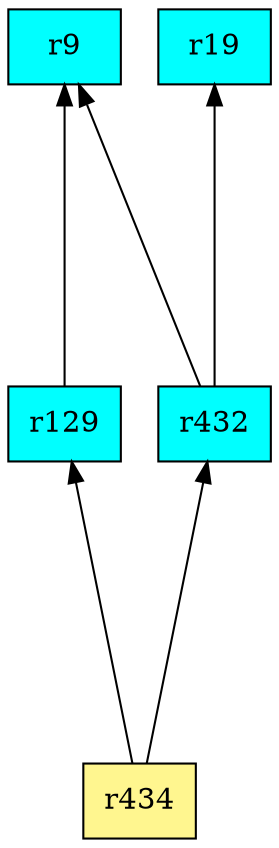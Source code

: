 digraph G {
rankdir=BT;ranksep="2.0";
"r434" [shape=record,fillcolor=khaki1,style=filled,label="{r434}"];
"r129" [shape=record,fillcolor=cyan,style=filled,label="{r129}"];
"r9" [shape=record,fillcolor=cyan,style=filled,label="{r9}"];
"r19" [shape=record,fillcolor=cyan,style=filled,label="{r19}"];
"r432" [shape=record,fillcolor=cyan,style=filled,label="{r432}"];
"r434" -> "r129"
"r434" -> "r432"
"r129" -> "r9"
"r432" -> "r9"
"r432" -> "r19"
}